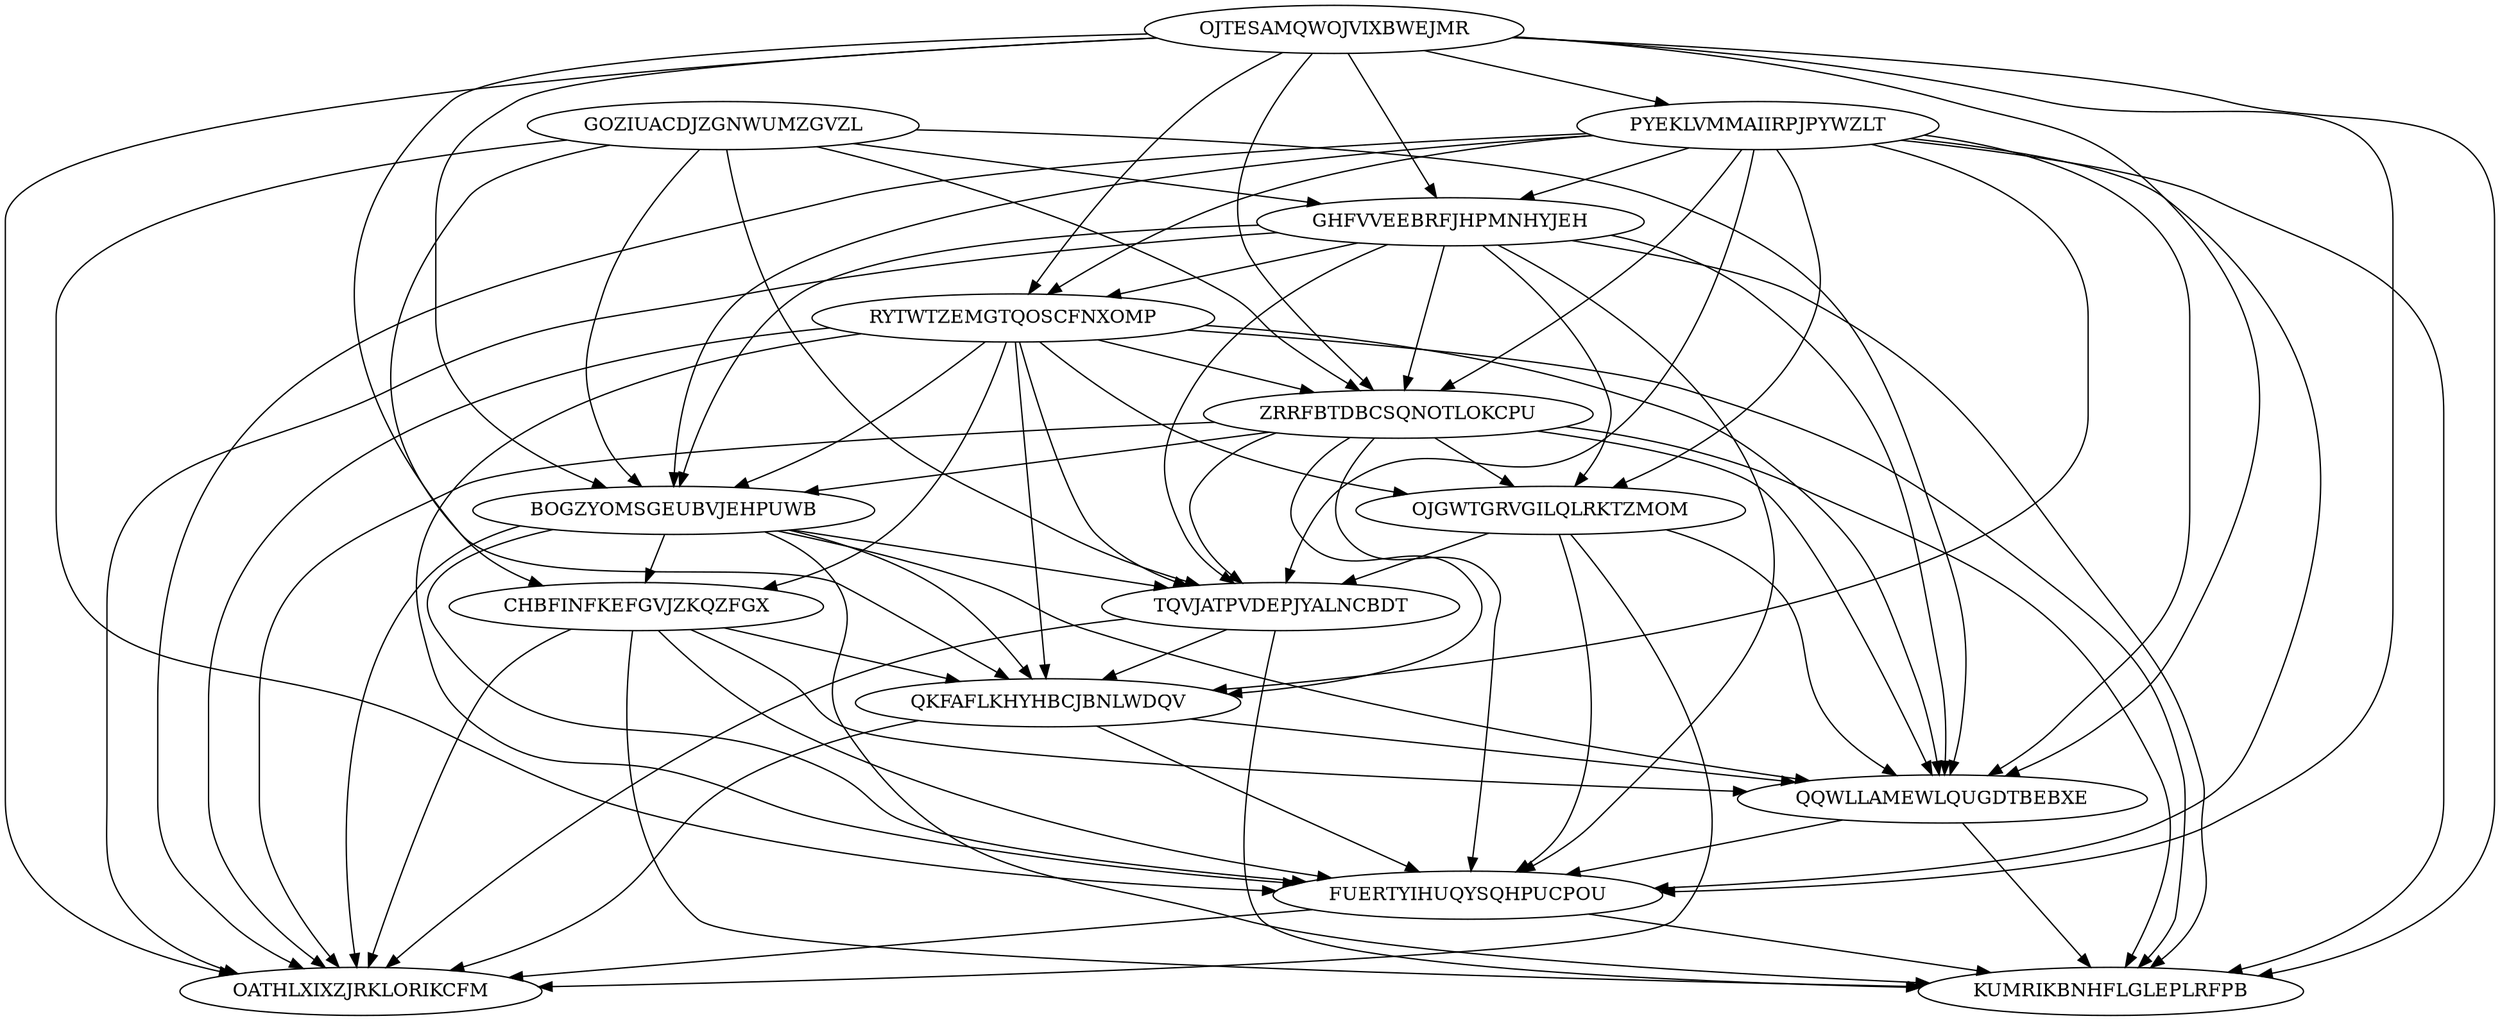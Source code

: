 digraph N15M81 {
	OJTESAMQWOJVIXBWEJMR	[Weight=13];
	PYEKLVMMAIIRPJPYWZLT	[Weight=15];
	GOZIUACDJZGNWUMZGVZL	[Weight=12];
	GHFVVEEBRFJHPMNHYJEH	[Weight=17];
	RYTWTZEMGTQOSCFNXOMP	[Weight=16];
	ZRRFBTDBCSQNOTLOKCPU	[Weight=18];
	BOGZYOMSGEUBVJEHPUWB	[Weight=11];
	OJGWTGRVGILQLRKTZMOM	[Weight=18];
	CHBFINFKEFGVJZKQZFGX	[Weight=17];
	TQVJATPVDEPJYALNCBDT	[Weight=15];
	QKFAFLKHYHBCJBNLWDQV	[Weight=16];
	QQWLLAMEWLQUGDTBEBXE	[Weight=20];
	FUERTYIHUQYSQHPUCPOU	[Weight=10];
	KUMRIKBNHFLGLEPLRFPB	[Weight=11];
	OATHLXIXZJRKLORIKCFM	[Weight=12];
	ZRRFBTDBCSQNOTLOKCPU -> OJGWTGRVGILQLRKTZMOM [Weight=13];
	QQWLLAMEWLQUGDTBEBXE -> FUERTYIHUQYSQHPUCPOU [Weight=17];
	TQVJATPVDEPJYALNCBDT -> OATHLXIXZJRKLORIKCFM [Weight=20];
	BOGZYOMSGEUBVJEHPUWB -> KUMRIKBNHFLGLEPLRFPB [Weight=18];
	GOZIUACDJZGNWUMZGVZL -> BOGZYOMSGEUBVJEHPUWB [Weight=15];
	BOGZYOMSGEUBVJEHPUWB -> TQVJATPVDEPJYALNCBDT [Weight=19];
	GHFVVEEBRFJHPMNHYJEH -> BOGZYOMSGEUBVJEHPUWB [Weight=13];
	GHFVVEEBRFJHPMNHYJEH -> OJGWTGRVGILQLRKTZMOM [Weight=12];
	OJTESAMQWOJVIXBWEJMR -> PYEKLVMMAIIRPJPYWZLT [Weight=13];
	GHFVVEEBRFJHPMNHYJEH -> RYTWTZEMGTQOSCFNXOMP [Weight=19];
	RYTWTZEMGTQOSCFNXOMP -> BOGZYOMSGEUBVJEHPUWB [Weight=16];
	BOGZYOMSGEUBVJEHPUWB -> OATHLXIXZJRKLORIKCFM [Weight=18];
	GOZIUACDJZGNWUMZGVZL -> TQVJATPVDEPJYALNCBDT [Weight=10];
	PYEKLVMMAIIRPJPYWZLT -> KUMRIKBNHFLGLEPLRFPB [Weight=18];
	PYEKLVMMAIIRPJPYWZLT -> TQVJATPVDEPJYALNCBDT [Weight=14];
	TQVJATPVDEPJYALNCBDT -> KUMRIKBNHFLGLEPLRFPB [Weight=12];
	PYEKLVMMAIIRPJPYWZLT -> RYTWTZEMGTQOSCFNXOMP [Weight=12];
	OJTESAMQWOJVIXBWEJMR -> KUMRIKBNHFLGLEPLRFPB [Weight=15];
	TQVJATPVDEPJYALNCBDT -> QKFAFLKHYHBCJBNLWDQV [Weight=10];
	BOGZYOMSGEUBVJEHPUWB -> QQWLLAMEWLQUGDTBEBXE [Weight=19];
	GHFVVEEBRFJHPMNHYJEH -> QQWLLAMEWLQUGDTBEBXE [Weight=18];
	GOZIUACDJZGNWUMZGVZL -> GHFVVEEBRFJHPMNHYJEH [Weight=17];
	GHFVVEEBRFJHPMNHYJEH -> OATHLXIXZJRKLORIKCFM [Weight=16];
	PYEKLVMMAIIRPJPYWZLT -> OJGWTGRVGILQLRKTZMOM [Weight=12];
	RYTWTZEMGTQOSCFNXOMP -> QQWLLAMEWLQUGDTBEBXE [Weight=13];
	GOZIUACDJZGNWUMZGVZL -> QKFAFLKHYHBCJBNLWDQV [Weight=16];
	RYTWTZEMGTQOSCFNXOMP -> ZRRFBTDBCSQNOTLOKCPU [Weight=16];
	ZRRFBTDBCSQNOTLOKCPU -> BOGZYOMSGEUBVJEHPUWB [Weight=17];
	OJTESAMQWOJVIXBWEJMR -> CHBFINFKEFGVJZKQZFGX [Weight=10];
	PYEKLVMMAIIRPJPYWZLT -> BOGZYOMSGEUBVJEHPUWB [Weight=17];
	GHFVVEEBRFJHPMNHYJEH -> FUERTYIHUQYSQHPUCPOU [Weight=17];
	OJTESAMQWOJVIXBWEJMR -> RYTWTZEMGTQOSCFNXOMP [Weight=17];
	PYEKLVMMAIIRPJPYWZLT -> FUERTYIHUQYSQHPUCPOU [Weight=16];
	OJGWTGRVGILQLRKTZMOM -> FUERTYIHUQYSQHPUCPOU [Weight=13];
	ZRRFBTDBCSQNOTLOKCPU -> QQWLLAMEWLQUGDTBEBXE [Weight=14];
	OJTESAMQWOJVIXBWEJMR -> BOGZYOMSGEUBVJEHPUWB [Weight=20];
	CHBFINFKEFGVJZKQZFGX -> OATHLXIXZJRKLORIKCFM [Weight=17];
	PYEKLVMMAIIRPJPYWZLT -> ZRRFBTDBCSQNOTLOKCPU [Weight=14];
	RYTWTZEMGTQOSCFNXOMP -> QKFAFLKHYHBCJBNLWDQV [Weight=15];
	GOZIUACDJZGNWUMZGVZL -> QQWLLAMEWLQUGDTBEBXE [Weight=10];
	PYEKLVMMAIIRPJPYWZLT -> QQWLLAMEWLQUGDTBEBXE [Weight=19];
	CHBFINFKEFGVJZKQZFGX -> QQWLLAMEWLQUGDTBEBXE [Weight=16];
	PYEKLVMMAIIRPJPYWZLT -> QKFAFLKHYHBCJBNLWDQV [Weight=13];
	BOGZYOMSGEUBVJEHPUWB -> CHBFINFKEFGVJZKQZFGX [Weight=10];
	BOGZYOMSGEUBVJEHPUWB -> FUERTYIHUQYSQHPUCPOU [Weight=16];
	OJTESAMQWOJVIXBWEJMR -> ZRRFBTDBCSQNOTLOKCPU [Weight=15];
	ZRRFBTDBCSQNOTLOKCPU -> TQVJATPVDEPJYALNCBDT [Weight=16];
	CHBFINFKEFGVJZKQZFGX -> QKFAFLKHYHBCJBNLWDQV [Weight=11];
	QKFAFLKHYHBCJBNLWDQV -> FUERTYIHUQYSQHPUCPOU [Weight=18];
	OJGWTGRVGILQLRKTZMOM -> OATHLXIXZJRKLORIKCFM [Weight=11];
	OJGWTGRVGILQLRKTZMOM -> TQVJATPVDEPJYALNCBDT [Weight=17];
	FUERTYIHUQYSQHPUCPOU -> OATHLXIXZJRKLORIKCFM [Weight=14];
	FUERTYIHUQYSQHPUCPOU -> KUMRIKBNHFLGLEPLRFPB [Weight=12];
	ZRRFBTDBCSQNOTLOKCPU -> FUERTYIHUQYSQHPUCPOU [Weight=17];
	OJTESAMQWOJVIXBWEJMR -> FUERTYIHUQYSQHPUCPOU [Weight=16];
	GOZIUACDJZGNWUMZGVZL -> ZRRFBTDBCSQNOTLOKCPU [Weight=20];
	QKFAFLKHYHBCJBNLWDQV -> OATHLXIXZJRKLORIKCFM [Weight=12];
	GOZIUACDJZGNWUMZGVZL -> FUERTYIHUQYSQHPUCPOU [Weight=12];
	OJGWTGRVGILQLRKTZMOM -> QQWLLAMEWLQUGDTBEBXE [Weight=20];
	OJTESAMQWOJVIXBWEJMR -> GHFVVEEBRFJHPMNHYJEH [Weight=13];
	GHFVVEEBRFJHPMNHYJEH -> ZRRFBTDBCSQNOTLOKCPU [Weight=13];
	RYTWTZEMGTQOSCFNXOMP -> FUERTYIHUQYSQHPUCPOU [Weight=13];
	RYTWTZEMGTQOSCFNXOMP -> OJGWTGRVGILQLRKTZMOM [Weight=12];
	OJTESAMQWOJVIXBWEJMR -> QQWLLAMEWLQUGDTBEBXE [Weight=18];
	OJTESAMQWOJVIXBWEJMR -> OATHLXIXZJRKLORIKCFM [Weight=17];
	GHFVVEEBRFJHPMNHYJEH -> TQVJATPVDEPJYALNCBDT [Weight=13];
	BOGZYOMSGEUBVJEHPUWB -> QKFAFLKHYHBCJBNLWDQV [Weight=12];
	QQWLLAMEWLQUGDTBEBXE -> KUMRIKBNHFLGLEPLRFPB [Weight=20];
	RYTWTZEMGTQOSCFNXOMP -> TQVJATPVDEPJYALNCBDT [Weight=12];
	PYEKLVMMAIIRPJPYWZLT -> OATHLXIXZJRKLORIKCFM [Weight=20];
	RYTWTZEMGTQOSCFNXOMP -> KUMRIKBNHFLGLEPLRFPB [Weight=12];
	CHBFINFKEFGVJZKQZFGX -> FUERTYIHUQYSQHPUCPOU [Weight=18];
	GHFVVEEBRFJHPMNHYJEH -> KUMRIKBNHFLGLEPLRFPB [Weight=19];
	RYTWTZEMGTQOSCFNXOMP -> CHBFINFKEFGVJZKQZFGX [Weight=19];
	QKFAFLKHYHBCJBNLWDQV -> QQWLLAMEWLQUGDTBEBXE [Weight=20];
	CHBFINFKEFGVJZKQZFGX -> KUMRIKBNHFLGLEPLRFPB [Weight=13];
	ZRRFBTDBCSQNOTLOKCPU -> QKFAFLKHYHBCJBNLWDQV [Weight=19];
	PYEKLVMMAIIRPJPYWZLT -> GHFVVEEBRFJHPMNHYJEH [Weight=13];
	RYTWTZEMGTQOSCFNXOMP -> OATHLXIXZJRKLORIKCFM [Weight=12];
	ZRRFBTDBCSQNOTLOKCPU -> OATHLXIXZJRKLORIKCFM [Weight=11];
	ZRRFBTDBCSQNOTLOKCPU -> KUMRIKBNHFLGLEPLRFPB [Weight=17];
}
